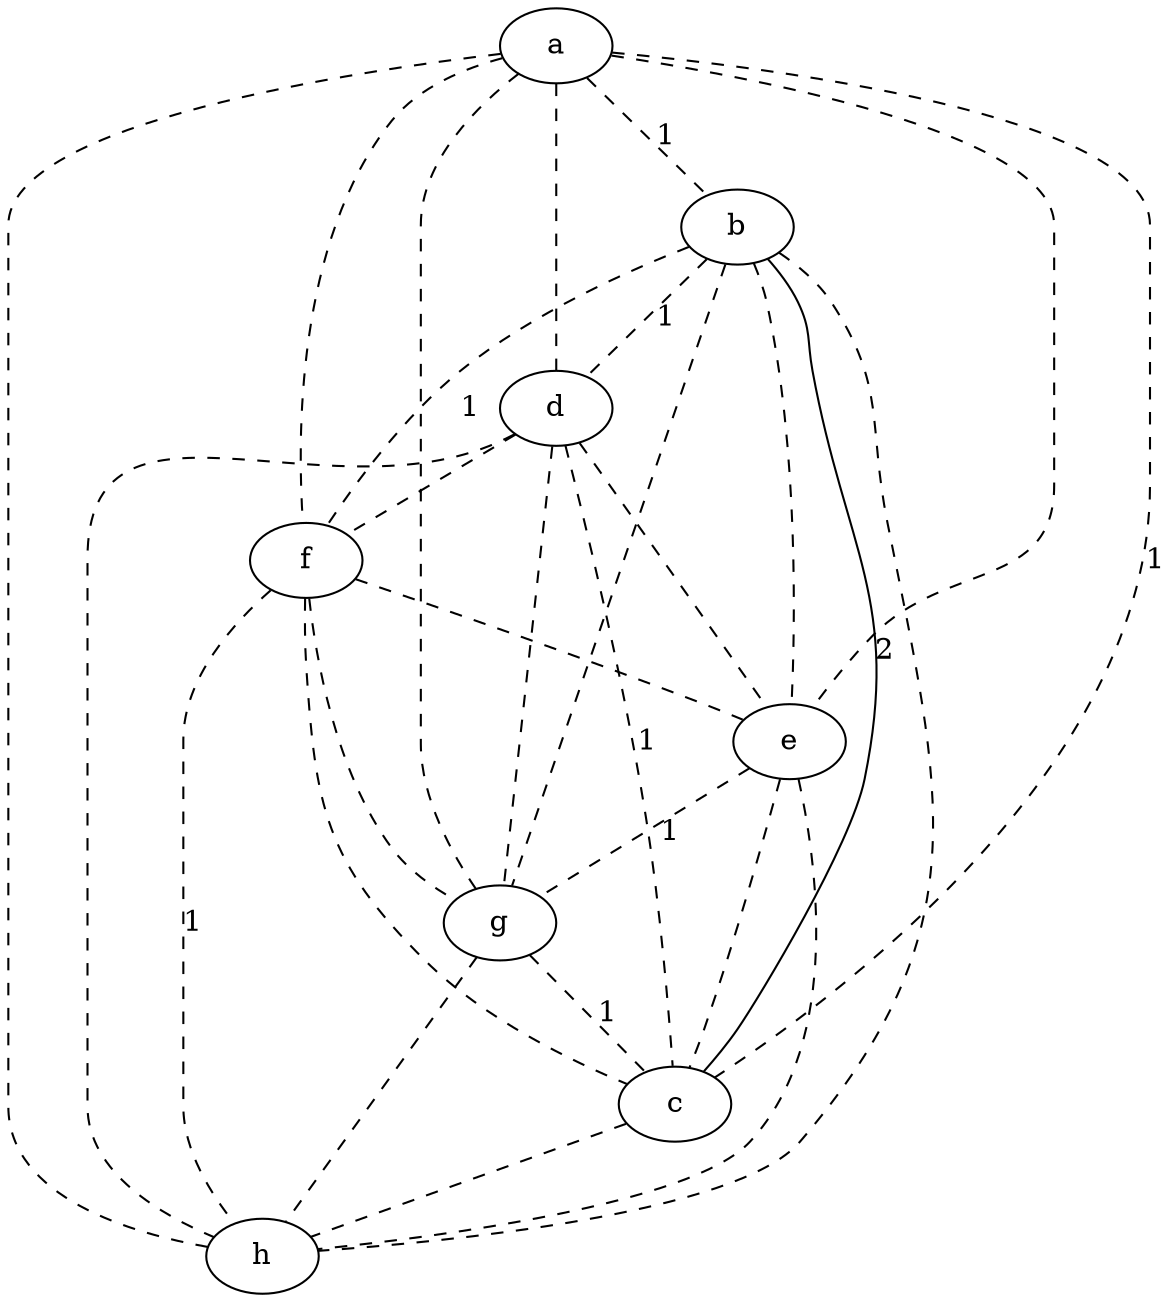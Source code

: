 strict graph "" {
a;
b;
d;
f;
e;
g;
c;
h;
a -- b  [color=black, label=1, style=dashed];
a -- d  [color=black, style=dashed];
a -- f  [color=black, style=dashed];
a -- e  [color=black, style=dashed];
a -- g  [color=black, style=dashed];
a -- c  [color=black, label=1, style=dashed];
a -- h  [color=black, style=dashed];
b -- d  [color=black, label=1, style=dashed];
b -- f  [color=black, label=1, style=dashed];
b -- e  [color=black, style=dashed];
b -- g  [color=black, style=dashed];
b -- c  [color=black, label=2, style=solid];
b -- h  [color=black, style=dashed];
d -- f  [color=black, style=dashed];
d -- e  [color=black, style=dashed];
d -- g  [color=black, style=dashed];
d -- c  [color=black, label=1, style=dashed];
d -- h  [color=black, style=dashed];
f -- e  [color=black, style=dashed];
f -- g  [color=black, style=dashed];
f -- c  [color=black, style=dashed];
f -- h  [color=black, label=1, style=dashed];
e -- g  [color=black, label=1, style=dashed];
e -- c  [color=black, style=dashed];
e -- h  [color=black, style=dashed];
g -- c  [color=black, label=1, style=dashed];
g -- h  [color=black, style=dashed];
c -- h  [color=black, style=dashed];
}
